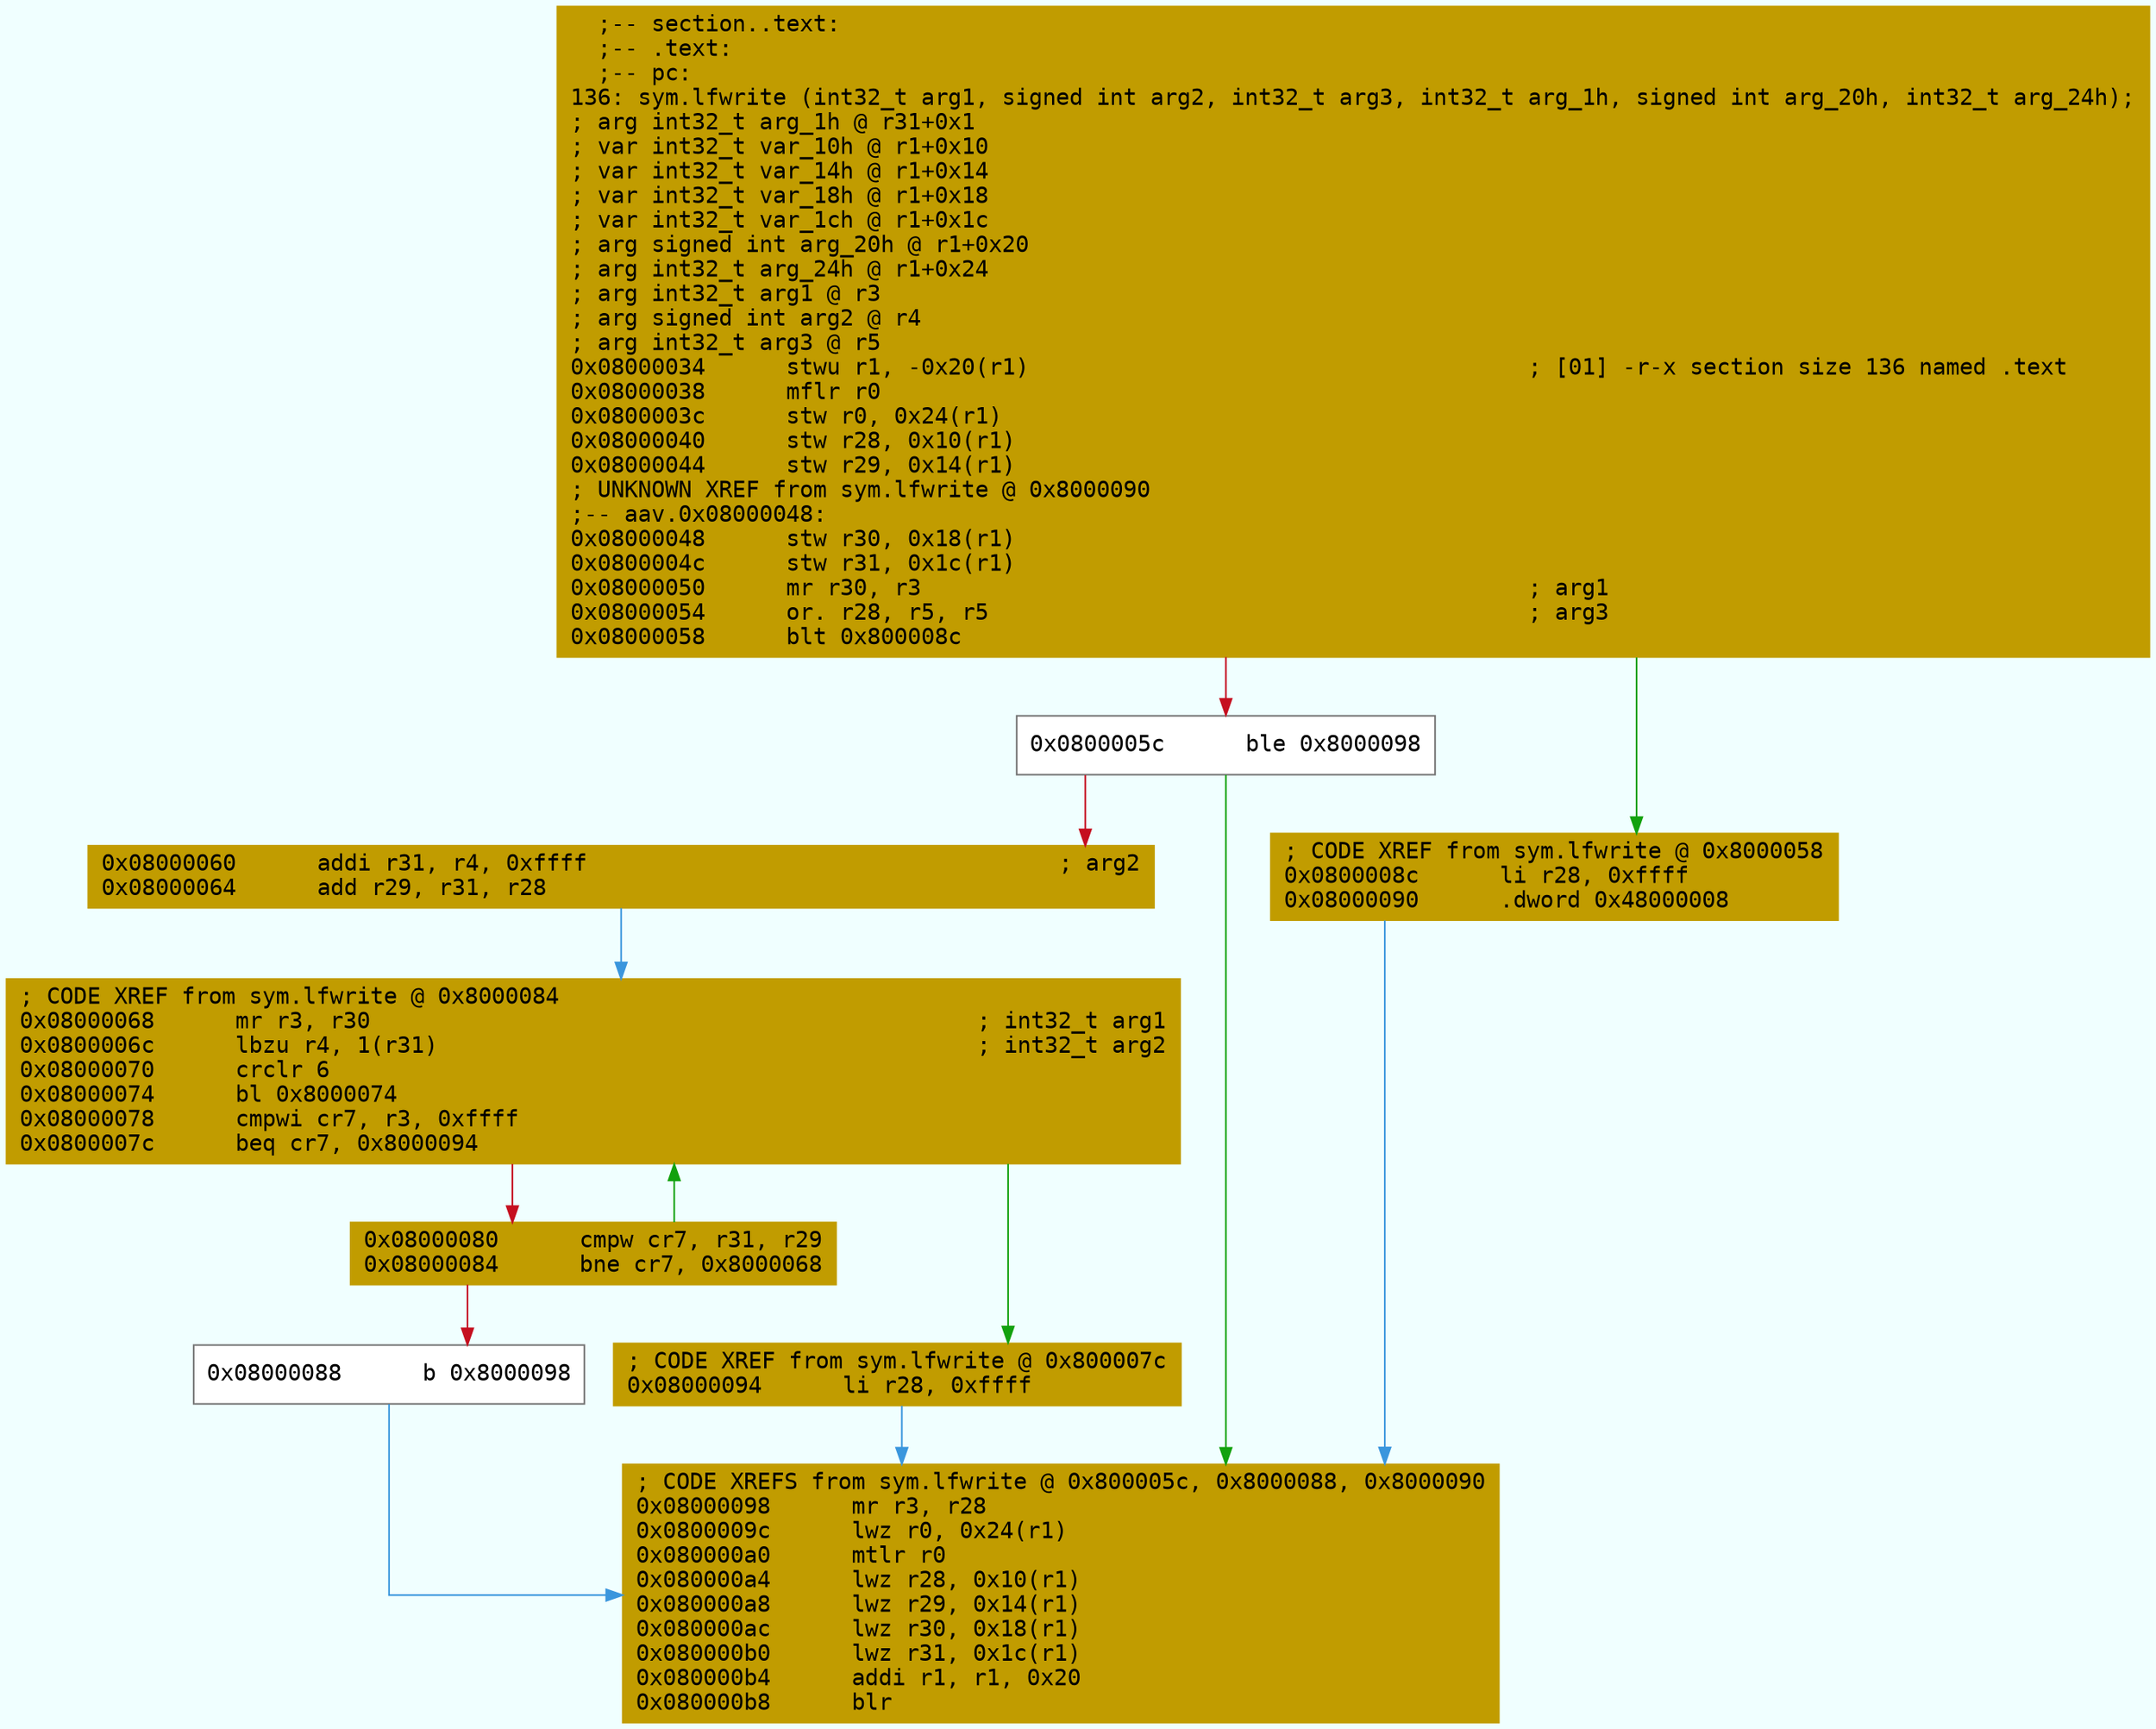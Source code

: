 digraph code {
	graph [bgcolor=azure fontsize=8 fontname="Courier" splines="ortho"];
	node [fillcolor=gray style=filled shape=box];
	edge [arrowhead="normal"];
	"0x08000034" [URL="sym.lfwrite/0x08000034", fillcolor="#c19c00",color="#c19c00", fontname="Courier",label="  ;-- section..text:\l  ;-- .text:\l  ;-- pc:\l136: sym.lfwrite (int32_t arg1, signed int arg2, int32_t arg3, int32_t arg_1h, signed int arg_20h, int32_t arg_24h);\l; arg int32_t arg_1h @ r31+0x1\l; var int32_t var_10h @ r1+0x10\l; var int32_t var_14h @ r1+0x14\l; var int32_t var_18h @ r1+0x18\l; var int32_t var_1ch @ r1+0x1c\l; arg signed int arg_20h @ r1+0x20\l; arg int32_t arg_24h @ r1+0x24\l; arg int32_t arg1 @ r3\l; arg signed int arg2 @ r4\l; arg int32_t arg3 @ r5\l0x08000034      stwu r1, -0x20(r1)                                     ; [01] -r-x section size 136 named .text\l0x08000038      mflr r0\l0x0800003c      stw r0, 0x24(r1)\l0x08000040      stw r28, 0x10(r1)\l0x08000044      stw r29, 0x14(r1)\l; UNKNOWN XREF from sym.lfwrite @ 0x8000090\l;-- aav.0x08000048:\l0x08000048      stw r30, 0x18(r1)\l0x0800004c      stw r31, 0x1c(r1)\l0x08000050      mr r30, r3                                             ; arg1\l0x08000054      or. r28, r5, r5                                        ; arg3\l0x08000058      blt 0x800008c\l"]
	"0x0800005c" [URL="sym.lfwrite/0x0800005c", fillcolor="white",color="#767676", fontname="Courier",label="0x0800005c      ble 0x8000098\l"]
	"0x08000060" [URL="sym.lfwrite/0x08000060", fillcolor="#c19c00",color="#c19c00", fontname="Courier",label="0x08000060      addi r31, r4, 0xffff                                   ; arg2\l0x08000064      add r29, r31, r28\l"]
	"0x08000068" [URL="sym.lfwrite/0x08000068", fillcolor="#c19c00",color="#c19c00", fontname="Courier",label="; CODE XREF from sym.lfwrite @ 0x8000084\l0x08000068      mr r3, r30                                             ; int32_t arg1\l0x0800006c      lbzu r4, 1(r31)                                        ; int32_t arg2\l0x08000070      crclr 6\l0x08000074      bl 0x8000074\l0x08000078      cmpwi cr7, r3, 0xffff\l0x0800007c      beq cr7, 0x8000094\l"]
	"0x08000080" [URL="sym.lfwrite/0x08000080", fillcolor="#c19c00",color="#c19c00", fontname="Courier",label="0x08000080      cmpw cr7, r31, r29\l0x08000084      bne cr7, 0x8000068\l"]
	"0x08000088" [URL="sym.lfwrite/0x08000088", fillcolor="white",color="#767676", fontname="Courier",label="0x08000088      b 0x8000098\l"]
	"0x0800008c" [URL="sym.lfwrite/0x0800008c", fillcolor="#c19c00",color="#c19c00", fontname="Courier",label="; CODE XREF from sym.lfwrite @ 0x8000058\l0x0800008c      li r28, 0xffff\l0x08000090      .dword 0x48000008\l"]
	"0x08000094" [URL="sym.lfwrite/0x08000094", fillcolor="#c19c00",color="#c19c00", fontname="Courier",label="; CODE XREF from sym.lfwrite @ 0x800007c\l0x08000094      li r28, 0xffff\l"]
	"0x08000098" [URL="sym.lfwrite/0x08000098", fillcolor="#c19c00",color="#c19c00", fontname="Courier",label="; CODE XREFS from sym.lfwrite @ 0x800005c, 0x8000088, 0x8000090\l0x08000098      mr r3, r28\l0x0800009c      lwz r0, 0x24(r1)\l0x080000a0      mtlr r0\l0x080000a4      lwz r28, 0x10(r1)\l0x080000a8      lwz r29, 0x14(r1)\l0x080000ac      lwz r30, 0x18(r1)\l0x080000b0      lwz r31, 0x1c(r1)\l0x080000b4      addi r1, r1, 0x20\l0x080000b8      blr\l"]
        "0x08000034" -> "0x0800008c" [color="#13a10e"];
        "0x08000034" -> "0x0800005c" [color="#c50f1f"];
        "0x0800005c" -> "0x08000098" [color="#13a10e"];
        "0x0800005c" -> "0x08000060" [color="#c50f1f"];
        "0x08000060" -> "0x08000068" [color="#3a96dd"];
        "0x08000068" -> "0x08000094" [color="#13a10e"];
        "0x08000068" -> "0x08000080" [color="#c50f1f"];
        "0x08000080" -> "0x08000068" [color="#13a10e"];
        "0x08000080" -> "0x08000088" [color="#c50f1f"];
        "0x08000088" -> "0x08000098" [color="#3a96dd"];
        "0x0800008c" -> "0x08000098" [color="#3a96dd"];
        "0x08000094" -> "0x08000098" [color="#3a96dd"];
}
